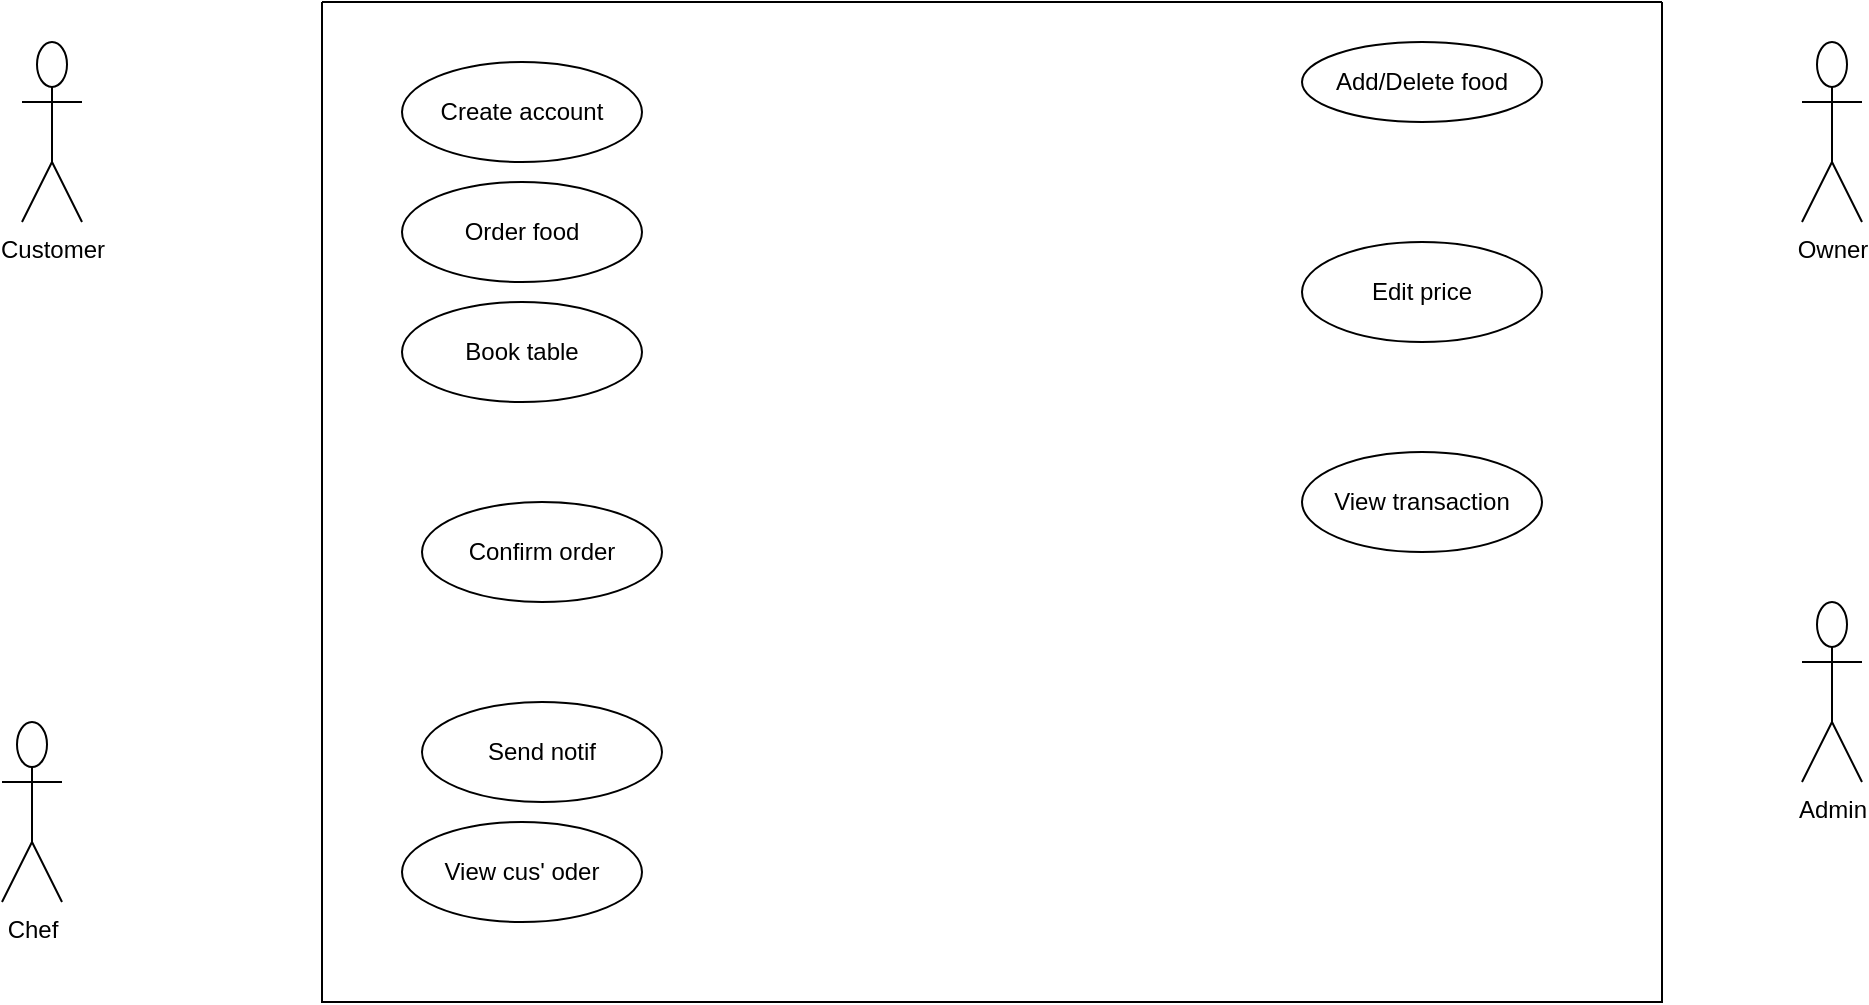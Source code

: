 <mxfile version="20.6.2" type="github">
  <diagram id="R2lEEEUBdFMjLlhIrx00" name="Page-1">
    <mxGraphModel dx="1446" dy="1339" grid="1" gridSize="10" guides="1" tooltips="1" connect="1" arrows="1" fold="1" page="0" pageScale="1" pageWidth="850" pageHeight="1100" math="0" shadow="0" extFonts="Permanent Marker^https://fonts.googleapis.com/css?family=Permanent+Marker">
      <root>
        <mxCell id="0" />
        <mxCell id="1" parent="0" />
        <mxCell id="aSBmCTzMzESJpeHtBVLZ-1" value="Customer&lt;br&gt;" style="shape=umlActor;verticalLabelPosition=bottom;verticalAlign=top;html=1;outlineConnect=0;shadow=0;" vertex="1" parent="1">
          <mxGeometry x="-230" y="-680" width="30" height="90" as="geometry" />
        </mxCell>
        <mxCell id="aSBmCTzMzESJpeHtBVLZ-2" value="Chef" style="shape=umlActor;verticalLabelPosition=bottom;verticalAlign=top;html=1;outlineConnect=0;shadow=0;" vertex="1" parent="1">
          <mxGeometry x="-240" y="-340" width="30" height="90" as="geometry" />
        </mxCell>
        <mxCell id="aSBmCTzMzESJpeHtBVLZ-3" value="Owner" style="shape=umlActor;verticalLabelPosition=bottom;verticalAlign=top;html=1;outlineConnect=0;shadow=0;" vertex="1" parent="1">
          <mxGeometry x="660" y="-680" width="30" height="90" as="geometry" />
        </mxCell>
        <mxCell id="aSBmCTzMzESJpeHtBVLZ-4" value="Admin" style="shape=umlActor;verticalLabelPosition=bottom;verticalAlign=top;html=1;outlineConnect=0;shadow=0;" vertex="1" parent="1">
          <mxGeometry x="660" y="-400" width="30" height="90" as="geometry" />
        </mxCell>
        <mxCell id="aSBmCTzMzESJpeHtBVLZ-11" value="" style="swimlane;startSize=0;labelBorderColor=default;" vertex="1" parent="1">
          <mxGeometry x="-80" y="-700" width="670" height="500" as="geometry" />
        </mxCell>
        <mxCell id="aSBmCTzMzESJpeHtBVLZ-12" value="Create account" style="ellipse;labelBorderColor=none;verticalAlign=middle;html=1;whiteSpace=wrap;" vertex="1" parent="aSBmCTzMzESJpeHtBVLZ-11">
          <mxGeometry x="40" y="30" width="120" height="50" as="geometry" />
        </mxCell>
        <mxCell id="aSBmCTzMzESJpeHtBVLZ-13" value="Book table" style="ellipse;labelBorderColor=none;verticalAlign=middle;html=1;whiteSpace=wrap;" vertex="1" parent="aSBmCTzMzESJpeHtBVLZ-11">
          <mxGeometry x="40" y="150" width="120" height="50" as="geometry" />
        </mxCell>
        <mxCell id="aSBmCTzMzESJpeHtBVLZ-15" value="View cus&#39; oder" style="ellipse;labelBorderColor=none;verticalAlign=middle;html=1;whiteSpace=wrap;" vertex="1" parent="aSBmCTzMzESJpeHtBVLZ-11">
          <mxGeometry x="40" y="410" width="120" height="50" as="geometry" />
        </mxCell>
        <mxCell id="aSBmCTzMzESJpeHtBVLZ-16" value="View transaction" style="ellipse;labelBorderColor=none;verticalAlign=middle;html=1;whiteSpace=wrap;" vertex="1" parent="aSBmCTzMzESJpeHtBVLZ-11">
          <mxGeometry x="490" y="225" width="120" height="50" as="geometry" />
        </mxCell>
        <mxCell id="aSBmCTzMzESJpeHtBVLZ-17" value="Send notif" style="ellipse;labelBorderColor=none;verticalAlign=middle;html=1;whiteSpace=wrap;" vertex="1" parent="aSBmCTzMzESJpeHtBVLZ-11">
          <mxGeometry x="50" y="350" width="120" height="50" as="geometry" />
        </mxCell>
        <mxCell id="aSBmCTzMzESJpeHtBVLZ-18" value="Edit price" style="ellipse;labelBorderColor=none;verticalAlign=middle;html=1;whiteSpace=wrap;" vertex="1" parent="aSBmCTzMzESJpeHtBVLZ-11">
          <mxGeometry x="490" y="120" width="120" height="50" as="geometry" />
        </mxCell>
        <mxCell id="aSBmCTzMzESJpeHtBVLZ-19" value="Add/Delete food" style="ellipse;labelBorderColor=none;verticalAlign=middle;html=1;whiteSpace=wrap;" vertex="1" parent="aSBmCTzMzESJpeHtBVLZ-11">
          <mxGeometry x="490" y="20" width="120" height="40" as="geometry" />
        </mxCell>
        <mxCell id="aSBmCTzMzESJpeHtBVLZ-21" value="Confirm order" style="ellipse;labelBorderColor=none;verticalAlign=middle;html=1;whiteSpace=wrap;" vertex="1" parent="aSBmCTzMzESJpeHtBVLZ-11">
          <mxGeometry x="50" y="250" width="120" height="50" as="geometry" />
        </mxCell>
        <mxCell id="aSBmCTzMzESJpeHtBVLZ-20" value="Order food" style="ellipse;labelBorderColor=none;verticalAlign=middle;html=1;whiteSpace=wrap;" vertex="1" parent="aSBmCTzMzESJpeHtBVLZ-11">
          <mxGeometry x="40" y="90" width="120" height="50" as="geometry" />
        </mxCell>
      </root>
    </mxGraphModel>
  </diagram>
</mxfile>
